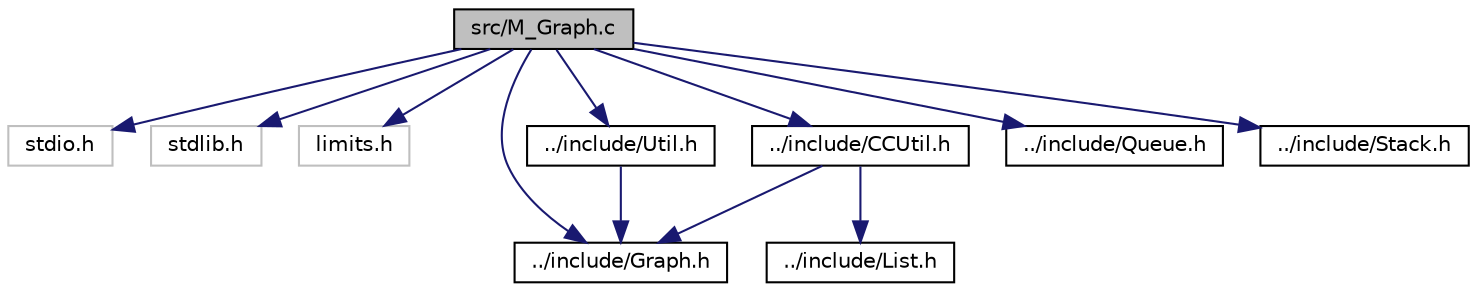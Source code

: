 digraph "src/M_Graph.c"
{
 // LATEX_PDF_SIZE
  edge [fontname="Helvetica",fontsize="10",labelfontname="Helvetica",labelfontsize="10"];
  node [fontname="Helvetica",fontsize="10",shape=record];
  Node1 [label="src/M_Graph.c",height=0.2,width=0.4,color="black", fillcolor="grey75", style="filled", fontcolor="black",tooltip=" "];
  Node1 -> Node2 [color="midnightblue",fontsize="10",style="solid",fontname="Helvetica"];
  Node2 [label="stdio.h",height=0.2,width=0.4,color="grey75", fillcolor="white", style="filled",tooltip=" "];
  Node1 -> Node3 [color="midnightblue",fontsize="10",style="solid",fontname="Helvetica"];
  Node3 [label="stdlib.h",height=0.2,width=0.4,color="grey75", fillcolor="white", style="filled",tooltip=" "];
  Node1 -> Node4 [color="midnightblue",fontsize="10",style="solid",fontname="Helvetica"];
  Node4 [label="limits.h",height=0.2,width=0.4,color="grey75", fillcolor="white", style="filled",tooltip=" "];
  Node1 -> Node5 [color="midnightblue",fontsize="10",style="solid",fontname="Helvetica"];
  Node5 [label="../include/Graph.h",height=0.2,width=0.4,color="black", fillcolor="white", style="filled",URL="$Graph_8h.html",tooltip="Biblioteca de grafos não ponderados."];
  Node1 -> Node6 [color="midnightblue",fontsize="10",style="solid",fontname="Helvetica"];
  Node6 [label="../include/Util.h",height=0.2,width=0.4,color="black", fillcolor="white", style="filled",URL="$Util_8h.html",tooltip=" "];
  Node6 -> Node5 [color="midnightblue",fontsize="10",style="solid",fontname="Helvetica"];
  Node1 -> Node7 [color="midnightblue",fontsize="10",style="solid",fontname="Helvetica"];
  Node7 [label="../include/CCUtil.h",height=0.2,width=0.4,color="black", fillcolor="white", style="filled",URL="$CCUtil_8h.html",tooltip=" "];
  Node7 -> Node5 [color="midnightblue",fontsize="10",style="solid",fontname="Helvetica"];
  Node7 -> Node8 [color="midnightblue",fontsize="10",style="solid",fontname="Helvetica"];
  Node8 [label="../include/List.h",height=0.2,width=0.4,color="black", fillcolor="white", style="filled",URL="$List_8h.html",tooltip="Bibiblioteca de lista escadeada dinâmica."];
  Node1 -> Node9 [color="midnightblue",fontsize="10",style="solid",fontname="Helvetica"];
  Node9 [label="../include/Queue.h",height=0.2,width=0.4,color="black", fillcolor="white", style="filled",URL="$Queue_8h.html",tooltip="Biblioteca de fila encadeada dinâmica."];
  Node1 -> Node10 [color="midnightblue",fontsize="10",style="solid",fontname="Helvetica"];
  Node10 [label="../include/Stack.h",height=0.2,width=0.4,color="black", fillcolor="white", style="filled",URL="$Stack_8h.html",tooltip=" "];
}
